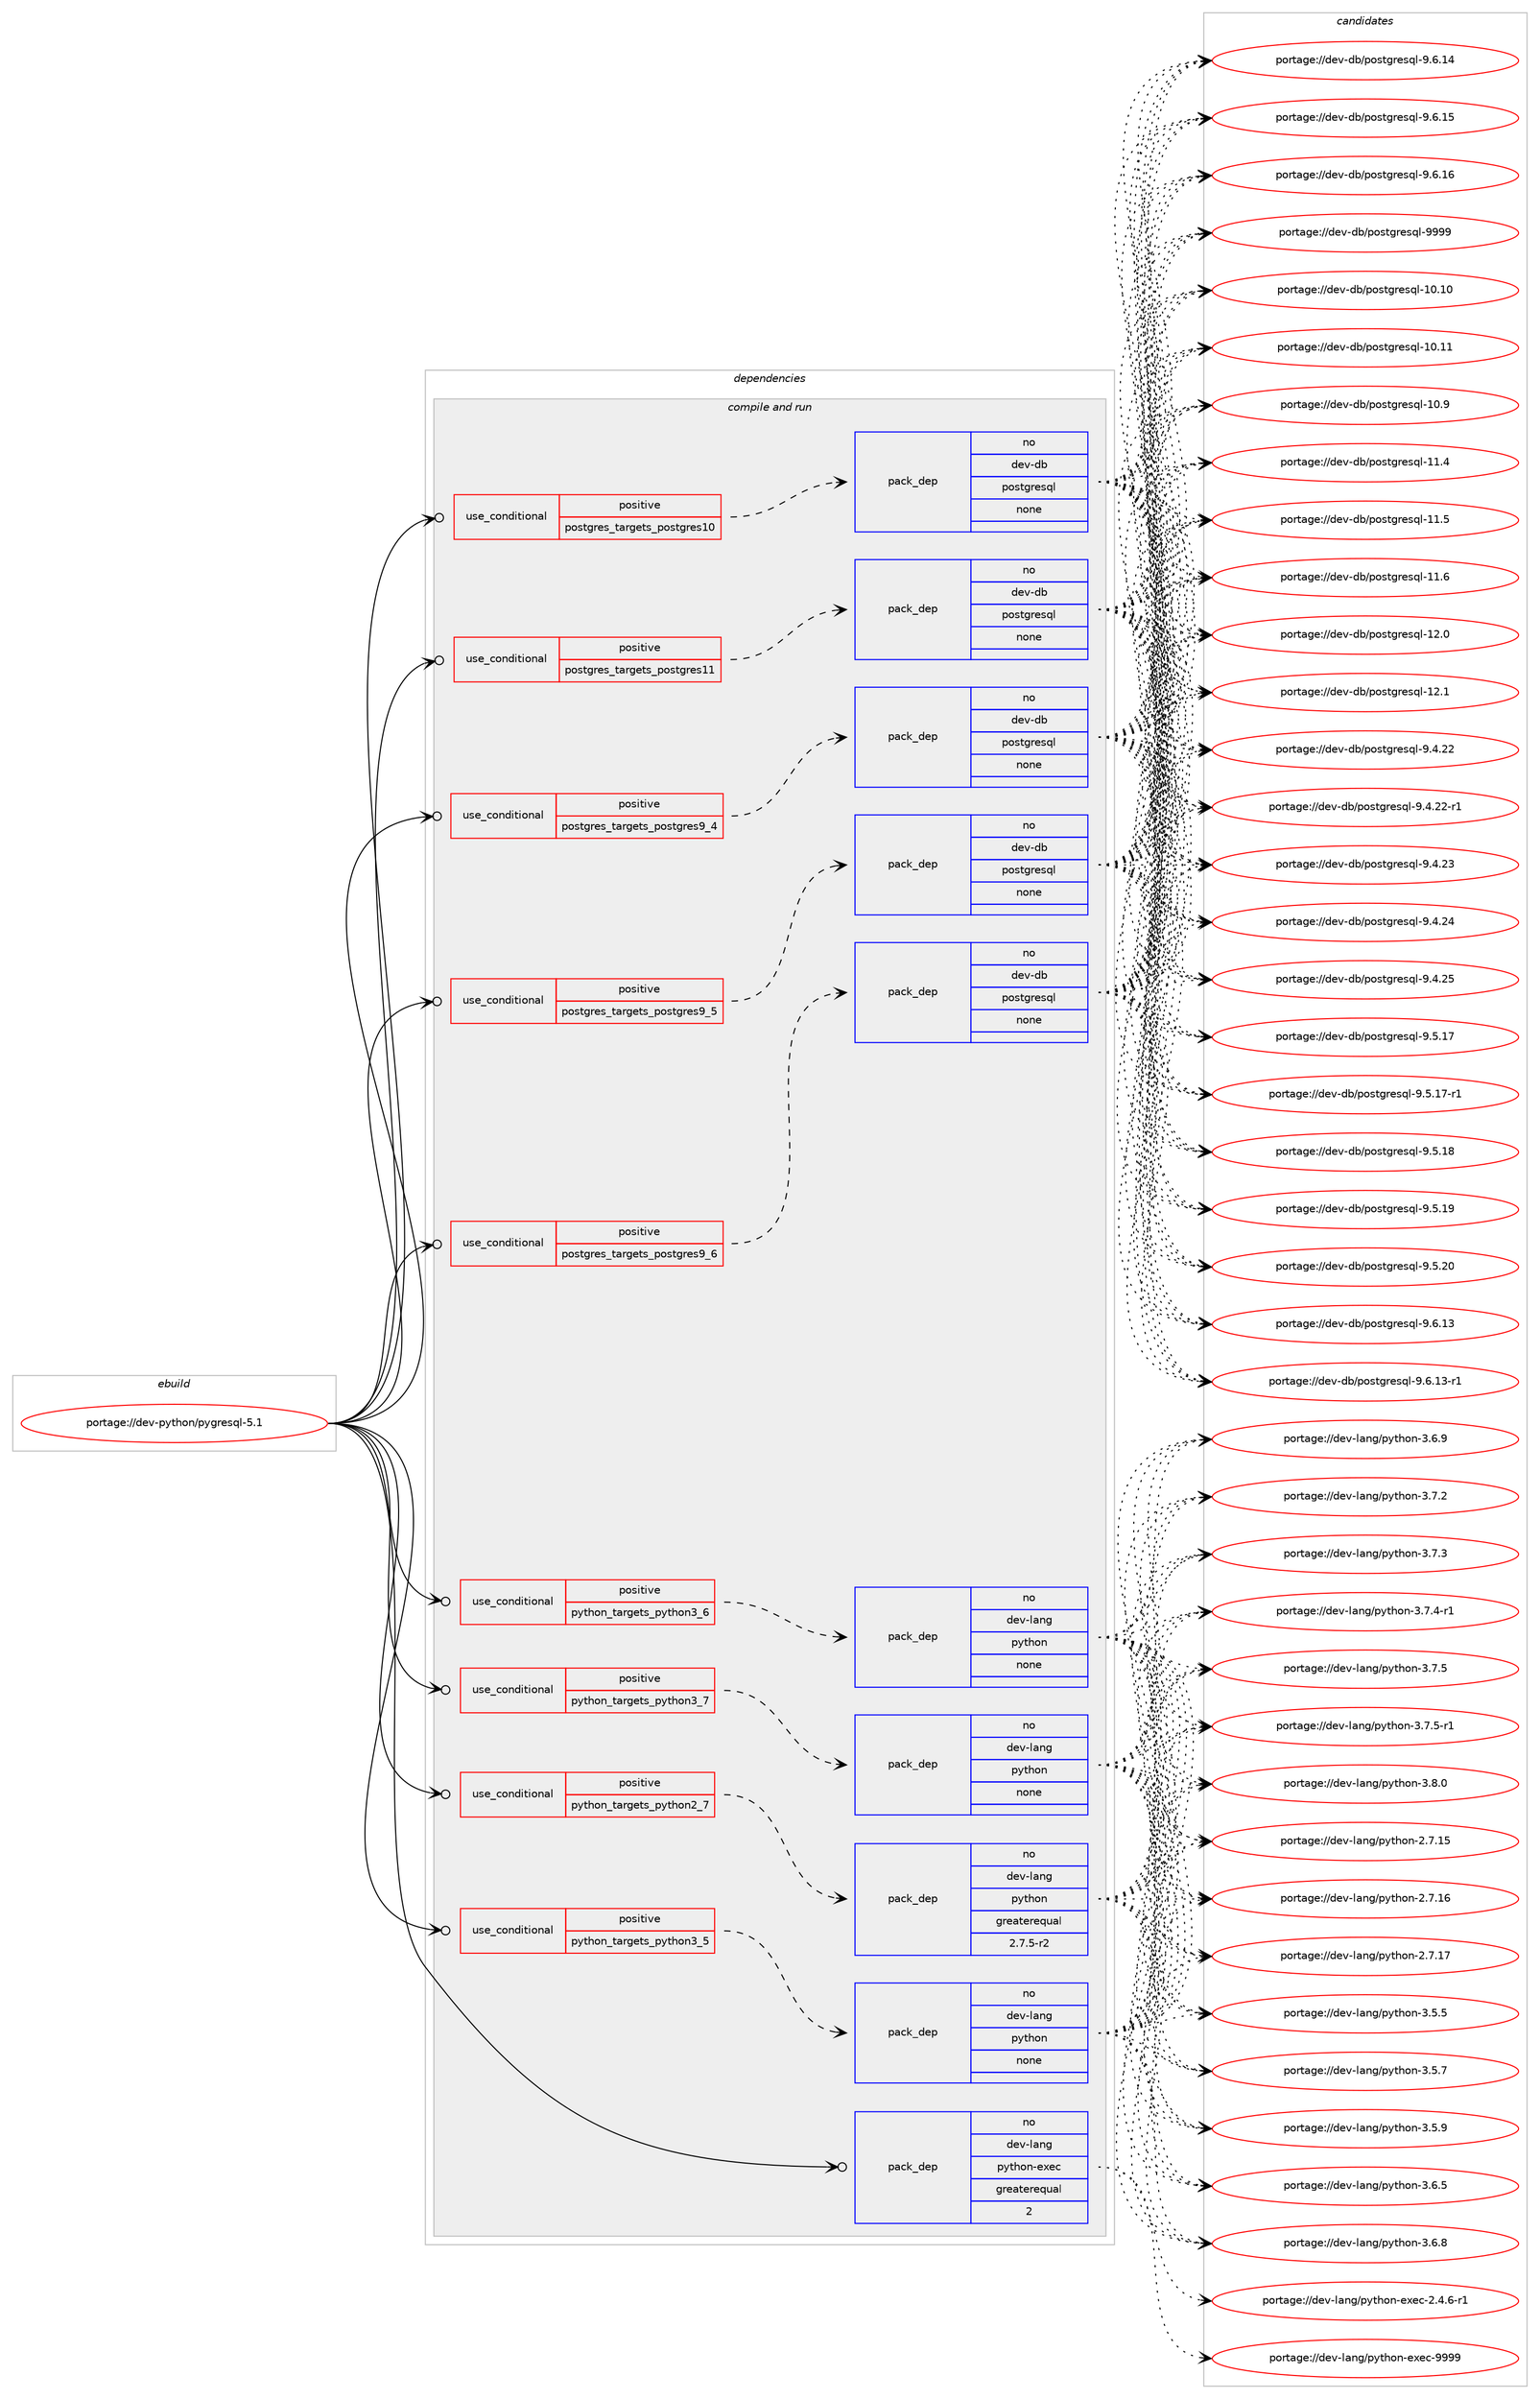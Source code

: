 digraph prolog {

# *************
# Graph options
# *************

newrank=true;
concentrate=true;
compound=true;
graph [rankdir=LR,fontname=Helvetica,fontsize=10,ranksep=1.5];#, ranksep=2.5, nodesep=0.2];
edge  [arrowhead=vee];
node  [fontname=Helvetica,fontsize=10];

# **********
# The ebuild
# **********

subgraph cluster_leftcol {
color=gray;
rank=same;
label=<<i>ebuild</i>>;
id [label="portage://dev-python/pygresql-5.1", color=red, width=4, href="../dev-python/pygresql-5.1.svg"];
}

# ****************
# The dependencies
# ****************

subgraph cluster_midcol {
color=gray;
label=<<i>dependencies</i>>;
subgraph cluster_compile {
fillcolor="#eeeeee";
style=filled;
label=<<i>compile</i>>;
}
subgraph cluster_compileandrun {
fillcolor="#eeeeee";
style=filled;
label=<<i>compile and run</i>>;
subgraph cond35324 {
dependency161276 [label=<<TABLE BORDER="0" CELLBORDER="1" CELLSPACING="0" CELLPADDING="4"><TR><TD ROWSPAN="3" CELLPADDING="10">use_conditional</TD></TR><TR><TD>positive</TD></TR><TR><TD>postgres_targets_postgres10</TD></TR></TABLE>>, shape=none, color=red];
subgraph pack122586 {
dependency161277 [label=<<TABLE BORDER="0" CELLBORDER="1" CELLSPACING="0" CELLPADDING="4" WIDTH="220"><TR><TD ROWSPAN="6" CELLPADDING="30">pack_dep</TD></TR><TR><TD WIDTH="110">no</TD></TR><TR><TD>dev-db</TD></TR><TR><TD>postgresql</TD></TR><TR><TD>none</TD></TR><TR><TD></TD></TR></TABLE>>, shape=none, color=blue];
}
dependency161276:e -> dependency161277:w [weight=20,style="dashed",arrowhead="vee"];
}
id:e -> dependency161276:w [weight=20,style="solid",arrowhead="odotvee"];
subgraph cond35325 {
dependency161278 [label=<<TABLE BORDER="0" CELLBORDER="1" CELLSPACING="0" CELLPADDING="4"><TR><TD ROWSPAN="3" CELLPADDING="10">use_conditional</TD></TR><TR><TD>positive</TD></TR><TR><TD>postgres_targets_postgres11</TD></TR></TABLE>>, shape=none, color=red];
subgraph pack122587 {
dependency161279 [label=<<TABLE BORDER="0" CELLBORDER="1" CELLSPACING="0" CELLPADDING="4" WIDTH="220"><TR><TD ROWSPAN="6" CELLPADDING="30">pack_dep</TD></TR><TR><TD WIDTH="110">no</TD></TR><TR><TD>dev-db</TD></TR><TR><TD>postgresql</TD></TR><TR><TD>none</TD></TR><TR><TD></TD></TR></TABLE>>, shape=none, color=blue];
}
dependency161278:e -> dependency161279:w [weight=20,style="dashed",arrowhead="vee"];
}
id:e -> dependency161278:w [weight=20,style="solid",arrowhead="odotvee"];
subgraph cond35326 {
dependency161280 [label=<<TABLE BORDER="0" CELLBORDER="1" CELLSPACING="0" CELLPADDING="4"><TR><TD ROWSPAN="3" CELLPADDING="10">use_conditional</TD></TR><TR><TD>positive</TD></TR><TR><TD>postgres_targets_postgres9_4</TD></TR></TABLE>>, shape=none, color=red];
subgraph pack122588 {
dependency161281 [label=<<TABLE BORDER="0" CELLBORDER="1" CELLSPACING="0" CELLPADDING="4" WIDTH="220"><TR><TD ROWSPAN="6" CELLPADDING="30">pack_dep</TD></TR><TR><TD WIDTH="110">no</TD></TR><TR><TD>dev-db</TD></TR><TR><TD>postgresql</TD></TR><TR><TD>none</TD></TR><TR><TD></TD></TR></TABLE>>, shape=none, color=blue];
}
dependency161280:e -> dependency161281:w [weight=20,style="dashed",arrowhead="vee"];
}
id:e -> dependency161280:w [weight=20,style="solid",arrowhead="odotvee"];
subgraph cond35327 {
dependency161282 [label=<<TABLE BORDER="0" CELLBORDER="1" CELLSPACING="0" CELLPADDING="4"><TR><TD ROWSPAN="3" CELLPADDING="10">use_conditional</TD></TR><TR><TD>positive</TD></TR><TR><TD>postgres_targets_postgres9_5</TD></TR></TABLE>>, shape=none, color=red];
subgraph pack122589 {
dependency161283 [label=<<TABLE BORDER="0" CELLBORDER="1" CELLSPACING="0" CELLPADDING="4" WIDTH="220"><TR><TD ROWSPAN="6" CELLPADDING="30">pack_dep</TD></TR><TR><TD WIDTH="110">no</TD></TR><TR><TD>dev-db</TD></TR><TR><TD>postgresql</TD></TR><TR><TD>none</TD></TR><TR><TD></TD></TR></TABLE>>, shape=none, color=blue];
}
dependency161282:e -> dependency161283:w [weight=20,style="dashed",arrowhead="vee"];
}
id:e -> dependency161282:w [weight=20,style="solid",arrowhead="odotvee"];
subgraph cond35328 {
dependency161284 [label=<<TABLE BORDER="0" CELLBORDER="1" CELLSPACING="0" CELLPADDING="4"><TR><TD ROWSPAN="3" CELLPADDING="10">use_conditional</TD></TR><TR><TD>positive</TD></TR><TR><TD>postgres_targets_postgres9_6</TD></TR></TABLE>>, shape=none, color=red];
subgraph pack122590 {
dependency161285 [label=<<TABLE BORDER="0" CELLBORDER="1" CELLSPACING="0" CELLPADDING="4" WIDTH="220"><TR><TD ROWSPAN="6" CELLPADDING="30">pack_dep</TD></TR><TR><TD WIDTH="110">no</TD></TR><TR><TD>dev-db</TD></TR><TR><TD>postgresql</TD></TR><TR><TD>none</TD></TR><TR><TD></TD></TR></TABLE>>, shape=none, color=blue];
}
dependency161284:e -> dependency161285:w [weight=20,style="dashed",arrowhead="vee"];
}
id:e -> dependency161284:w [weight=20,style="solid",arrowhead="odotvee"];
subgraph cond35329 {
dependency161286 [label=<<TABLE BORDER="0" CELLBORDER="1" CELLSPACING="0" CELLPADDING="4"><TR><TD ROWSPAN="3" CELLPADDING="10">use_conditional</TD></TR><TR><TD>positive</TD></TR><TR><TD>python_targets_python2_7</TD></TR></TABLE>>, shape=none, color=red];
subgraph pack122591 {
dependency161287 [label=<<TABLE BORDER="0" CELLBORDER="1" CELLSPACING="0" CELLPADDING="4" WIDTH="220"><TR><TD ROWSPAN="6" CELLPADDING="30">pack_dep</TD></TR><TR><TD WIDTH="110">no</TD></TR><TR><TD>dev-lang</TD></TR><TR><TD>python</TD></TR><TR><TD>greaterequal</TD></TR><TR><TD>2.7.5-r2</TD></TR></TABLE>>, shape=none, color=blue];
}
dependency161286:e -> dependency161287:w [weight=20,style="dashed",arrowhead="vee"];
}
id:e -> dependency161286:w [weight=20,style="solid",arrowhead="odotvee"];
subgraph cond35330 {
dependency161288 [label=<<TABLE BORDER="0" CELLBORDER="1" CELLSPACING="0" CELLPADDING="4"><TR><TD ROWSPAN="3" CELLPADDING="10">use_conditional</TD></TR><TR><TD>positive</TD></TR><TR><TD>python_targets_python3_5</TD></TR></TABLE>>, shape=none, color=red];
subgraph pack122592 {
dependency161289 [label=<<TABLE BORDER="0" CELLBORDER="1" CELLSPACING="0" CELLPADDING="4" WIDTH="220"><TR><TD ROWSPAN="6" CELLPADDING="30">pack_dep</TD></TR><TR><TD WIDTH="110">no</TD></TR><TR><TD>dev-lang</TD></TR><TR><TD>python</TD></TR><TR><TD>none</TD></TR><TR><TD></TD></TR></TABLE>>, shape=none, color=blue];
}
dependency161288:e -> dependency161289:w [weight=20,style="dashed",arrowhead="vee"];
}
id:e -> dependency161288:w [weight=20,style="solid",arrowhead="odotvee"];
subgraph cond35331 {
dependency161290 [label=<<TABLE BORDER="0" CELLBORDER="1" CELLSPACING="0" CELLPADDING="4"><TR><TD ROWSPAN="3" CELLPADDING="10">use_conditional</TD></TR><TR><TD>positive</TD></TR><TR><TD>python_targets_python3_6</TD></TR></TABLE>>, shape=none, color=red];
subgraph pack122593 {
dependency161291 [label=<<TABLE BORDER="0" CELLBORDER="1" CELLSPACING="0" CELLPADDING="4" WIDTH="220"><TR><TD ROWSPAN="6" CELLPADDING="30">pack_dep</TD></TR><TR><TD WIDTH="110">no</TD></TR><TR><TD>dev-lang</TD></TR><TR><TD>python</TD></TR><TR><TD>none</TD></TR><TR><TD></TD></TR></TABLE>>, shape=none, color=blue];
}
dependency161290:e -> dependency161291:w [weight=20,style="dashed",arrowhead="vee"];
}
id:e -> dependency161290:w [weight=20,style="solid",arrowhead="odotvee"];
subgraph cond35332 {
dependency161292 [label=<<TABLE BORDER="0" CELLBORDER="1" CELLSPACING="0" CELLPADDING="4"><TR><TD ROWSPAN="3" CELLPADDING="10">use_conditional</TD></TR><TR><TD>positive</TD></TR><TR><TD>python_targets_python3_7</TD></TR></TABLE>>, shape=none, color=red];
subgraph pack122594 {
dependency161293 [label=<<TABLE BORDER="0" CELLBORDER="1" CELLSPACING="0" CELLPADDING="4" WIDTH="220"><TR><TD ROWSPAN="6" CELLPADDING="30">pack_dep</TD></TR><TR><TD WIDTH="110">no</TD></TR><TR><TD>dev-lang</TD></TR><TR><TD>python</TD></TR><TR><TD>none</TD></TR><TR><TD></TD></TR></TABLE>>, shape=none, color=blue];
}
dependency161292:e -> dependency161293:w [weight=20,style="dashed",arrowhead="vee"];
}
id:e -> dependency161292:w [weight=20,style="solid",arrowhead="odotvee"];
subgraph pack122595 {
dependency161294 [label=<<TABLE BORDER="0" CELLBORDER="1" CELLSPACING="0" CELLPADDING="4" WIDTH="220"><TR><TD ROWSPAN="6" CELLPADDING="30">pack_dep</TD></TR><TR><TD WIDTH="110">no</TD></TR><TR><TD>dev-lang</TD></TR><TR><TD>python-exec</TD></TR><TR><TD>greaterequal</TD></TR><TR><TD>2</TD></TR></TABLE>>, shape=none, color=blue];
}
id:e -> dependency161294:w [weight=20,style="solid",arrowhead="odotvee"];
}
subgraph cluster_run {
fillcolor="#eeeeee";
style=filled;
label=<<i>run</i>>;
}
}

# **************
# The candidates
# **************

subgraph cluster_choices {
rank=same;
color=gray;
label=<<i>candidates</i>>;

subgraph choice122586 {
color=black;
nodesep=1;
choiceportage100101118451009847112111115116103114101115113108454948464948 [label="portage://dev-db/postgresql-10.10", color=red, width=4,href="../dev-db/postgresql-10.10.svg"];
choiceportage100101118451009847112111115116103114101115113108454948464949 [label="portage://dev-db/postgresql-10.11", color=red, width=4,href="../dev-db/postgresql-10.11.svg"];
choiceportage1001011184510098471121111151161031141011151131084549484657 [label="portage://dev-db/postgresql-10.9", color=red, width=4,href="../dev-db/postgresql-10.9.svg"];
choiceportage1001011184510098471121111151161031141011151131084549494652 [label="portage://dev-db/postgresql-11.4", color=red, width=4,href="../dev-db/postgresql-11.4.svg"];
choiceportage1001011184510098471121111151161031141011151131084549494653 [label="portage://dev-db/postgresql-11.5", color=red, width=4,href="../dev-db/postgresql-11.5.svg"];
choiceportage1001011184510098471121111151161031141011151131084549494654 [label="portage://dev-db/postgresql-11.6", color=red, width=4,href="../dev-db/postgresql-11.6.svg"];
choiceportage1001011184510098471121111151161031141011151131084549504648 [label="portage://dev-db/postgresql-12.0", color=red, width=4,href="../dev-db/postgresql-12.0.svg"];
choiceportage1001011184510098471121111151161031141011151131084549504649 [label="portage://dev-db/postgresql-12.1", color=red, width=4,href="../dev-db/postgresql-12.1.svg"];
choiceportage10010111845100984711211111511610311410111511310845574652465050 [label="portage://dev-db/postgresql-9.4.22", color=red, width=4,href="../dev-db/postgresql-9.4.22.svg"];
choiceportage100101118451009847112111115116103114101115113108455746524650504511449 [label="portage://dev-db/postgresql-9.4.22-r1", color=red, width=4,href="../dev-db/postgresql-9.4.22-r1.svg"];
choiceportage10010111845100984711211111511610311410111511310845574652465051 [label="portage://dev-db/postgresql-9.4.23", color=red, width=4,href="../dev-db/postgresql-9.4.23.svg"];
choiceportage10010111845100984711211111511610311410111511310845574652465052 [label="portage://dev-db/postgresql-9.4.24", color=red, width=4,href="../dev-db/postgresql-9.4.24.svg"];
choiceportage10010111845100984711211111511610311410111511310845574652465053 [label="portage://dev-db/postgresql-9.4.25", color=red, width=4,href="../dev-db/postgresql-9.4.25.svg"];
choiceportage10010111845100984711211111511610311410111511310845574653464955 [label="portage://dev-db/postgresql-9.5.17", color=red, width=4,href="../dev-db/postgresql-9.5.17.svg"];
choiceportage100101118451009847112111115116103114101115113108455746534649554511449 [label="portage://dev-db/postgresql-9.5.17-r1", color=red, width=4,href="../dev-db/postgresql-9.5.17-r1.svg"];
choiceportage10010111845100984711211111511610311410111511310845574653464956 [label="portage://dev-db/postgresql-9.5.18", color=red, width=4,href="../dev-db/postgresql-9.5.18.svg"];
choiceportage10010111845100984711211111511610311410111511310845574653464957 [label="portage://dev-db/postgresql-9.5.19", color=red, width=4,href="../dev-db/postgresql-9.5.19.svg"];
choiceportage10010111845100984711211111511610311410111511310845574653465048 [label="portage://dev-db/postgresql-9.5.20", color=red, width=4,href="../dev-db/postgresql-9.5.20.svg"];
choiceportage10010111845100984711211111511610311410111511310845574654464951 [label="portage://dev-db/postgresql-9.6.13", color=red, width=4,href="../dev-db/postgresql-9.6.13.svg"];
choiceportage100101118451009847112111115116103114101115113108455746544649514511449 [label="portage://dev-db/postgresql-9.6.13-r1", color=red, width=4,href="../dev-db/postgresql-9.6.13-r1.svg"];
choiceportage10010111845100984711211111511610311410111511310845574654464952 [label="portage://dev-db/postgresql-9.6.14", color=red, width=4,href="../dev-db/postgresql-9.6.14.svg"];
choiceportage10010111845100984711211111511610311410111511310845574654464953 [label="portage://dev-db/postgresql-9.6.15", color=red, width=4,href="../dev-db/postgresql-9.6.15.svg"];
choiceportage10010111845100984711211111511610311410111511310845574654464954 [label="portage://dev-db/postgresql-9.6.16", color=red, width=4,href="../dev-db/postgresql-9.6.16.svg"];
choiceportage1001011184510098471121111151161031141011151131084557575757 [label="portage://dev-db/postgresql-9999", color=red, width=4,href="../dev-db/postgresql-9999.svg"];
dependency161277:e -> choiceportage100101118451009847112111115116103114101115113108454948464948:w [style=dotted,weight="100"];
dependency161277:e -> choiceportage100101118451009847112111115116103114101115113108454948464949:w [style=dotted,weight="100"];
dependency161277:e -> choiceportage1001011184510098471121111151161031141011151131084549484657:w [style=dotted,weight="100"];
dependency161277:e -> choiceportage1001011184510098471121111151161031141011151131084549494652:w [style=dotted,weight="100"];
dependency161277:e -> choiceportage1001011184510098471121111151161031141011151131084549494653:w [style=dotted,weight="100"];
dependency161277:e -> choiceportage1001011184510098471121111151161031141011151131084549494654:w [style=dotted,weight="100"];
dependency161277:e -> choiceportage1001011184510098471121111151161031141011151131084549504648:w [style=dotted,weight="100"];
dependency161277:e -> choiceportage1001011184510098471121111151161031141011151131084549504649:w [style=dotted,weight="100"];
dependency161277:e -> choiceportage10010111845100984711211111511610311410111511310845574652465050:w [style=dotted,weight="100"];
dependency161277:e -> choiceportage100101118451009847112111115116103114101115113108455746524650504511449:w [style=dotted,weight="100"];
dependency161277:e -> choiceportage10010111845100984711211111511610311410111511310845574652465051:w [style=dotted,weight="100"];
dependency161277:e -> choiceportage10010111845100984711211111511610311410111511310845574652465052:w [style=dotted,weight="100"];
dependency161277:e -> choiceportage10010111845100984711211111511610311410111511310845574652465053:w [style=dotted,weight="100"];
dependency161277:e -> choiceportage10010111845100984711211111511610311410111511310845574653464955:w [style=dotted,weight="100"];
dependency161277:e -> choiceportage100101118451009847112111115116103114101115113108455746534649554511449:w [style=dotted,weight="100"];
dependency161277:e -> choiceportage10010111845100984711211111511610311410111511310845574653464956:w [style=dotted,weight="100"];
dependency161277:e -> choiceportage10010111845100984711211111511610311410111511310845574653464957:w [style=dotted,weight="100"];
dependency161277:e -> choiceportage10010111845100984711211111511610311410111511310845574653465048:w [style=dotted,weight="100"];
dependency161277:e -> choiceportage10010111845100984711211111511610311410111511310845574654464951:w [style=dotted,weight="100"];
dependency161277:e -> choiceportage100101118451009847112111115116103114101115113108455746544649514511449:w [style=dotted,weight="100"];
dependency161277:e -> choiceportage10010111845100984711211111511610311410111511310845574654464952:w [style=dotted,weight="100"];
dependency161277:e -> choiceportage10010111845100984711211111511610311410111511310845574654464953:w [style=dotted,weight="100"];
dependency161277:e -> choiceportage10010111845100984711211111511610311410111511310845574654464954:w [style=dotted,weight="100"];
dependency161277:e -> choiceportage1001011184510098471121111151161031141011151131084557575757:w [style=dotted,weight="100"];
}
subgraph choice122587 {
color=black;
nodesep=1;
choiceportage100101118451009847112111115116103114101115113108454948464948 [label="portage://dev-db/postgresql-10.10", color=red, width=4,href="../dev-db/postgresql-10.10.svg"];
choiceportage100101118451009847112111115116103114101115113108454948464949 [label="portage://dev-db/postgresql-10.11", color=red, width=4,href="../dev-db/postgresql-10.11.svg"];
choiceportage1001011184510098471121111151161031141011151131084549484657 [label="portage://dev-db/postgresql-10.9", color=red, width=4,href="../dev-db/postgresql-10.9.svg"];
choiceportage1001011184510098471121111151161031141011151131084549494652 [label="portage://dev-db/postgresql-11.4", color=red, width=4,href="../dev-db/postgresql-11.4.svg"];
choiceportage1001011184510098471121111151161031141011151131084549494653 [label="portage://dev-db/postgresql-11.5", color=red, width=4,href="../dev-db/postgresql-11.5.svg"];
choiceportage1001011184510098471121111151161031141011151131084549494654 [label="portage://dev-db/postgresql-11.6", color=red, width=4,href="../dev-db/postgresql-11.6.svg"];
choiceportage1001011184510098471121111151161031141011151131084549504648 [label="portage://dev-db/postgresql-12.0", color=red, width=4,href="../dev-db/postgresql-12.0.svg"];
choiceportage1001011184510098471121111151161031141011151131084549504649 [label="portage://dev-db/postgresql-12.1", color=red, width=4,href="../dev-db/postgresql-12.1.svg"];
choiceportage10010111845100984711211111511610311410111511310845574652465050 [label="portage://dev-db/postgresql-9.4.22", color=red, width=4,href="../dev-db/postgresql-9.4.22.svg"];
choiceportage100101118451009847112111115116103114101115113108455746524650504511449 [label="portage://dev-db/postgresql-9.4.22-r1", color=red, width=4,href="../dev-db/postgresql-9.4.22-r1.svg"];
choiceportage10010111845100984711211111511610311410111511310845574652465051 [label="portage://dev-db/postgresql-9.4.23", color=red, width=4,href="../dev-db/postgresql-9.4.23.svg"];
choiceportage10010111845100984711211111511610311410111511310845574652465052 [label="portage://dev-db/postgresql-9.4.24", color=red, width=4,href="../dev-db/postgresql-9.4.24.svg"];
choiceportage10010111845100984711211111511610311410111511310845574652465053 [label="portage://dev-db/postgresql-9.4.25", color=red, width=4,href="../dev-db/postgresql-9.4.25.svg"];
choiceportage10010111845100984711211111511610311410111511310845574653464955 [label="portage://dev-db/postgresql-9.5.17", color=red, width=4,href="../dev-db/postgresql-9.5.17.svg"];
choiceportage100101118451009847112111115116103114101115113108455746534649554511449 [label="portage://dev-db/postgresql-9.5.17-r1", color=red, width=4,href="../dev-db/postgresql-9.5.17-r1.svg"];
choiceportage10010111845100984711211111511610311410111511310845574653464956 [label="portage://dev-db/postgresql-9.5.18", color=red, width=4,href="../dev-db/postgresql-9.5.18.svg"];
choiceportage10010111845100984711211111511610311410111511310845574653464957 [label="portage://dev-db/postgresql-9.5.19", color=red, width=4,href="../dev-db/postgresql-9.5.19.svg"];
choiceportage10010111845100984711211111511610311410111511310845574653465048 [label="portage://dev-db/postgresql-9.5.20", color=red, width=4,href="../dev-db/postgresql-9.5.20.svg"];
choiceportage10010111845100984711211111511610311410111511310845574654464951 [label="portage://dev-db/postgresql-9.6.13", color=red, width=4,href="../dev-db/postgresql-9.6.13.svg"];
choiceportage100101118451009847112111115116103114101115113108455746544649514511449 [label="portage://dev-db/postgresql-9.6.13-r1", color=red, width=4,href="../dev-db/postgresql-9.6.13-r1.svg"];
choiceportage10010111845100984711211111511610311410111511310845574654464952 [label="portage://dev-db/postgresql-9.6.14", color=red, width=4,href="../dev-db/postgresql-9.6.14.svg"];
choiceportage10010111845100984711211111511610311410111511310845574654464953 [label="portage://dev-db/postgresql-9.6.15", color=red, width=4,href="../dev-db/postgresql-9.6.15.svg"];
choiceportage10010111845100984711211111511610311410111511310845574654464954 [label="portage://dev-db/postgresql-9.6.16", color=red, width=4,href="../dev-db/postgresql-9.6.16.svg"];
choiceportage1001011184510098471121111151161031141011151131084557575757 [label="portage://dev-db/postgresql-9999", color=red, width=4,href="../dev-db/postgresql-9999.svg"];
dependency161279:e -> choiceportage100101118451009847112111115116103114101115113108454948464948:w [style=dotted,weight="100"];
dependency161279:e -> choiceportage100101118451009847112111115116103114101115113108454948464949:w [style=dotted,weight="100"];
dependency161279:e -> choiceportage1001011184510098471121111151161031141011151131084549484657:w [style=dotted,weight="100"];
dependency161279:e -> choiceportage1001011184510098471121111151161031141011151131084549494652:w [style=dotted,weight="100"];
dependency161279:e -> choiceportage1001011184510098471121111151161031141011151131084549494653:w [style=dotted,weight="100"];
dependency161279:e -> choiceportage1001011184510098471121111151161031141011151131084549494654:w [style=dotted,weight="100"];
dependency161279:e -> choiceportage1001011184510098471121111151161031141011151131084549504648:w [style=dotted,weight="100"];
dependency161279:e -> choiceportage1001011184510098471121111151161031141011151131084549504649:w [style=dotted,weight="100"];
dependency161279:e -> choiceportage10010111845100984711211111511610311410111511310845574652465050:w [style=dotted,weight="100"];
dependency161279:e -> choiceportage100101118451009847112111115116103114101115113108455746524650504511449:w [style=dotted,weight="100"];
dependency161279:e -> choiceportage10010111845100984711211111511610311410111511310845574652465051:w [style=dotted,weight="100"];
dependency161279:e -> choiceportage10010111845100984711211111511610311410111511310845574652465052:w [style=dotted,weight="100"];
dependency161279:e -> choiceportage10010111845100984711211111511610311410111511310845574652465053:w [style=dotted,weight="100"];
dependency161279:e -> choiceportage10010111845100984711211111511610311410111511310845574653464955:w [style=dotted,weight="100"];
dependency161279:e -> choiceportage100101118451009847112111115116103114101115113108455746534649554511449:w [style=dotted,weight="100"];
dependency161279:e -> choiceportage10010111845100984711211111511610311410111511310845574653464956:w [style=dotted,weight="100"];
dependency161279:e -> choiceportage10010111845100984711211111511610311410111511310845574653464957:w [style=dotted,weight="100"];
dependency161279:e -> choiceportage10010111845100984711211111511610311410111511310845574653465048:w [style=dotted,weight="100"];
dependency161279:e -> choiceportage10010111845100984711211111511610311410111511310845574654464951:w [style=dotted,weight="100"];
dependency161279:e -> choiceportage100101118451009847112111115116103114101115113108455746544649514511449:w [style=dotted,weight="100"];
dependency161279:e -> choiceportage10010111845100984711211111511610311410111511310845574654464952:w [style=dotted,weight="100"];
dependency161279:e -> choiceportage10010111845100984711211111511610311410111511310845574654464953:w [style=dotted,weight="100"];
dependency161279:e -> choiceportage10010111845100984711211111511610311410111511310845574654464954:w [style=dotted,weight="100"];
dependency161279:e -> choiceportage1001011184510098471121111151161031141011151131084557575757:w [style=dotted,weight="100"];
}
subgraph choice122588 {
color=black;
nodesep=1;
choiceportage100101118451009847112111115116103114101115113108454948464948 [label="portage://dev-db/postgresql-10.10", color=red, width=4,href="../dev-db/postgresql-10.10.svg"];
choiceportage100101118451009847112111115116103114101115113108454948464949 [label="portage://dev-db/postgresql-10.11", color=red, width=4,href="../dev-db/postgresql-10.11.svg"];
choiceportage1001011184510098471121111151161031141011151131084549484657 [label="portage://dev-db/postgresql-10.9", color=red, width=4,href="../dev-db/postgresql-10.9.svg"];
choiceportage1001011184510098471121111151161031141011151131084549494652 [label="portage://dev-db/postgresql-11.4", color=red, width=4,href="../dev-db/postgresql-11.4.svg"];
choiceportage1001011184510098471121111151161031141011151131084549494653 [label="portage://dev-db/postgresql-11.5", color=red, width=4,href="../dev-db/postgresql-11.5.svg"];
choiceportage1001011184510098471121111151161031141011151131084549494654 [label="portage://dev-db/postgresql-11.6", color=red, width=4,href="../dev-db/postgresql-11.6.svg"];
choiceportage1001011184510098471121111151161031141011151131084549504648 [label="portage://dev-db/postgresql-12.0", color=red, width=4,href="../dev-db/postgresql-12.0.svg"];
choiceportage1001011184510098471121111151161031141011151131084549504649 [label="portage://dev-db/postgresql-12.1", color=red, width=4,href="../dev-db/postgresql-12.1.svg"];
choiceportage10010111845100984711211111511610311410111511310845574652465050 [label="portage://dev-db/postgresql-9.4.22", color=red, width=4,href="../dev-db/postgresql-9.4.22.svg"];
choiceportage100101118451009847112111115116103114101115113108455746524650504511449 [label="portage://dev-db/postgresql-9.4.22-r1", color=red, width=4,href="../dev-db/postgresql-9.4.22-r1.svg"];
choiceportage10010111845100984711211111511610311410111511310845574652465051 [label="portage://dev-db/postgresql-9.4.23", color=red, width=4,href="../dev-db/postgresql-9.4.23.svg"];
choiceportage10010111845100984711211111511610311410111511310845574652465052 [label="portage://dev-db/postgresql-9.4.24", color=red, width=4,href="../dev-db/postgresql-9.4.24.svg"];
choiceportage10010111845100984711211111511610311410111511310845574652465053 [label="portage://dev-db/postgresql-9.4.25", color=red, width=4,href="../dev-db/postgresql-9.4.25.svg"];
choiceportage10010111845100984711211111511610311410111511310845574653464955 [label="portage://dev-db/postgresql-9.5.17", color=red, width=4,href="../dev-db/postgresql-9.5.17.svg"];
choiceportage100101118451009847112111115116103114101115113108455746534649554511449 [label="portage://dev-db/postgresql-9.5.17-r1", color=red, width=4,href="../dev-db/postgresql-9.5.17-r1.svg"];
choiceportage10010111845100984711211111511610311410111511310845574653464956 [label="portage://dev-db/postgresql-9.5.18", color=red, width=4,href="../dev-db/postgresql-9.5.18.svg"];
choiceportage10010111845100984711211111511610311410111511310845574653464957 [label="portage://dev-db/postgresql-9.5.19", color=red, width=4,href="../dev-db/postgresql-9.5.19.svg"];
choiceportage10010111845100984711211111511610311410111511310845574653465048 [label="portage://dev-db/postgresql-9.5.20", color=red, width=4,href="../dev-db/postgresql-9.5.20.svg"];
choiceportage10010111845100984711211111511610311410111511310845574654464951 [label="portage://dev-db/postgresql-9.6.13", color=red, width=4,href="../dev-db/postgresql-9.6.13.svg"];
choiceportage100101118451009847112111115116103114101115113108455746544649514511449 [label="portage://dev-db/postgresql-9.6.13-r1", color=red, width=4,href="../dev-db/postgresql-9.6.13-r1.svg"];
choiceportage10010111845100984711211111511610311410111511310845574654464952 [label="portage://dev-db/postgresql-9.6.14", color=red, width=4,href="../dev-db/postgresql-9.6.14.svg"];
choiceportage10010111845100984711211111511610311410111511310845574654464953 [label="portage://dev-db/postgresql-9.6.15", color=red, width=4,href="../dev-db/postgresql-9.6.15.svg"];
choiceportage10010111845100984711211111511610311410111511310845574654464954 [label="portage://dev-db/postgresql-9.6.16", color=red, width=4,href="../dev-db/postgresql-9.6.16.svg"];
choiceportage1001011184510098471121111151161031141011151131084557575757 [label="portage://dev-db/postgresql-9999", color=red, width=4,href="../dev-db/postgresql-9999.svg"];
dependency161281:e -> choiceportage100101118451009847112111115116103114101115113108454948464948:w [style=dotted,weight="100"];
dependency161281:e -> choiceportage100101118451009847112111115116103114101115113108454948464949:w [style=dotted,weight="100"];
dependency161281:e -> choiceportage1001011184510098471121111151161031141011151131084549484657:w [style=dotted,weight="100"];
dependency161281:e -> choiceportage1001011184510098471121111151161031141011151131084549494652:w [style=dotted,weight="100"];
dependency161281:e -> choiceportage1001011184510098471121111151161031141011151131084549494653:w [style=dotted,weight="100"];
dependency161281:e -> choiceportage1001011184510098471121111151161031141011151131084549494654:w [style=dotted,weight="100"];
dependency161281:e -> choiceportage1001011184510098471121111151161031141011151131084549504648:w [style=dotted,weight="100"];
dependency161281:e -> choiceportage1001011184510098471121111151161031141011151131084549504649:w [style=dotted,weight="100"];
dependency161281:e -> choiceportage10010111845100984711211111511610311410111511310845574652465050:w [style=dotted,weight="100"];
dependency161281:e -> choiceportage100101118451009847112111115116103114101115113108455746524650504511449:w [style=dotted,weight="100"];
dependency161281:e -> choiceportage10010111845100984711211111511610311410111511310845574652465051:w [style=dotted,weight="100"];
dependency161281:e -> choiceportage10010111845100984711211111511610311410111511310845574652465052:w [style=dotted,weight="100"];
dependency161281:e -> choiceportage10010111845100984711211111511610311410111511310845574652465053:w [style=dotted,weight="100"];
dependency161281:e -> choiceportage10010111845100984711211111511610311410111511310845574653464955:w [style=dotted,weight="100"];
dependency161281:e -> choiceportage100101118451009847112111115116103114101115113108455746534649554511449:w [style=dotted,weight="100"];
dependency161281:e -> choiceportage10010111845100984711211111511610311410111511310845574653464956:w [style=dotted,weight="100"];
dependency161281:e -> choiceportage10010111845100984711211111511610311410111511310845574653464957:w [style=dotted,weight="100"];
dependency161281:e -> choiceportage10010111845100984711211111511610311410111511310845574653465048:w [style=dotted,weight="100"];
dependency161281:e -> choiceportage10010111845100984711211111511610311410111511310845574654464951:w [style=dotted,weight="100"];
dependency161281:e -> choiceportage100101118451009847112111115116103114101115113108455746544649514511449:w [style=dotted,weight="100"];
dependency161281:e -> choiceportage10010111845100984711211111511610311410111511310845574654464952:w [style=dotted,weight="100"];
dependency161281:e -> choiceportage10010111845100984711211111511610311410111511310845574654464953:w [style=dotted,weight="100"];
dependency161281:e -> choiceportage10010111845100984711211111511610311410111511310845574654464954:w [style=dotted,weight="100"];
dependency161281:e -> choiceportage1001011184510098471121111151161031141011151131084557575757:w [style=dotted,weight="100"];
}
subgraph choice122589 {
color=black;
nodesep=1;
choiceportage100101118451009847112111115116103114101115113108454948464948 [label="portage://dev-db/postgresql-10.10", color=red, width=4,href="../dev-db/postgresql-10.10.svg"];
choiceportage100101118451009847112111115116103114101115113108454948464949 [label="portage://dev-db/postgresql-10.11", color=red, width=4,href="../dev-db/postgresql-10.11.svg"];
choiceportage1001011184510098471121111151161031141011151131084549484657 [label="portage://dev-db/postgresql-10.9", color=red, width=4,href="../dev-db/postgresql-10.9.svg"];
choiceportage1001011184510098471121111151161031141011151131084549494652 [label="portage://dev-db/postgresql-11.4", color=red, width=4,href="../dev-db/postgresql-11.4.svg"];
choiceportage1001011184510098471121111151161031141011151131084549494653 [label="portage://dev-db/postgresql-11.5", color=red, width=4,href="../dev-db/postgresql-11.5.svg"];
choiceportage1001011184510098471121111151161031141011151131084549494654 [label="portage://dev-db/postgresql-11.6", color=red, width=4,href="../dev-db/postgresql-11.6.svg"];
choiceportage1001011184510098471121111151161031141011151131084549504648 [label="portage://dev-db/postgresql-12.0", color=red, width=4,href="../dev-db/postgresql-12.0.svg"];
choiceportage1001011184510098471121111151161031141011151131084549504649 [label="portage://dev-db/postgresql-12.1", color=red, width=4,href="../dev-db/postgresql-12.1.svg"];
choiceportage10010111845100984711211111511610311410111511310845574652465050 [label="portage://dev-db/postgresql-9.4.22", color=red, width=4,href="../dev-db/postgresql-9.4.22.svg"];
choiceportage100101118451009847112111115116103114101115113108455746524650504511449 [label="portage://dev-db/postgresql-9.4.22-r1", color=red, width=4,href="../dev-db/postgresql-9.4.22-r1.svg"];
choiceportage10010111845100984711211111511610311410111511310845574652465051 [label="portage://dev-db/postgresql-9.4.23", color=red, width=4,href="../dev-db/postgresql-9.4.23.svg"];
choiceportage10010111845100984711211111511610311410111511310845574652465052 [label="portage://dev-db/postgresql-9.4.24", color=red, width=4,href="../dev-db/postgresql-9.4.24.svg"];
choiceportage10010111845100984711211111511610311410111511310845574652465053 [label="portage://dev-db/postgresql-9.4.25", color=red, width=4,href="../dev-db/postgresql-9.4.25.svg"];
choiceportage10010111845100984711211111511610311410111511310845574653464955 [label="portage://dev-db/postgresql-9.5.17", color=red, width=4,href="../dev-db/postgresql-9.5.17.svg"];
choiceportage100101118451009847112111115116103114101115113108455746534649554511449 [label="portage://dev-db/postgresql-9.5.17-r1", color=red, width=4,href="../dev-db/postgresql-9.5.17-r1.svg"];
choiceportage10010111845100984711211111511610311410111511310845574653464956 [label="portage://dev-db/postgresql-9.5.18", color=red, width=4,href="../dev-db/postgresql-9.5.18.svg"];
choiceportage10010111845100984711211111511610311410111511310845574653464957 [label="portage://dev-db/postgresql-9.5.19", color=red, width=4,href="../dev-db/postgresql-9.5.19.svg"];
choiceportage10010111845100984711211111511610311410111511310845574653465048 [label="portage://dev-db/postgresql-9.5.20", color=red, width=4,href="../dev-db/postgresql-9.5.20.svg"];
choiceportage10010111845100984711211111511610311410111511310845574654464951 [label="portage://dev-db/postgresql-9.6.13", color=red, width=4,href="../dev-db/postgresql-9.6.13.svg"];
choiceportage100101118451009847112111115116103114101115113108455746544649514511449 [label="portage://dev-db/postgresql-9.6.13-r1", color=red, width=4,href="../dev-db/postgresql-9.6.13-r1.svg"];
choiceportage10010111845100984711211111511610311410111511310845574654464952 [label="portage://dev-db/postgresql-9.6.14", color=red, width=4,href="../dev-db/postgresql-9.6.14.svg"];
choiceportage10010111845100984711211111511610311410111511310845574654464953 [label="portage://dev-db/postgresql-9.6.15", color=red, width=4,href="../dev-db/postgresql-9.6.15.svg"];
choiceportage10010111845100984711211111511610311410111511310845574654464954 [label="portage://dev-db/postgresql-9.6.16", color=red, width=4,href="../dev-db/postgresql-9.6.16.svg"];
choiceportage1001011184510098471121111151161031141011151131084557575757 [label="portage://dev-db/postgresql-9999", color=red, width=4,href="../dev-db/postgresql-9999.svg"];
dependency161283:e -> choiceportage100101118451009847112111115116103114101115113108454948464948:w [style=dotted,weight="100"];
dependency161283:e -> choiceportage100101118451009847112111115116103114101115113108454948464949:w [style=dotted,weight="100"];
dependency161283:e -> choiceportage1001011184510098471121111151161031141011151131084549484657:w [style=dotted,weight="100"];
dependency161283:e -> choiceportage1001011184510098471121111151161031141011151131084549494652:w [style=dotted,weight="100"];
dependency161283:e -> choiceportage1001011184510098471121111151161031141011151131084549494653:w [style=dotted,weight="100"];
dependency161283:e -> choiceportage1001011184510098471121111151161031141011151131084549494654:w [style=dotted,weight="100"];
dependency161283:e -> choiceportage1001011184510098471121111151161031141011151131084549504648:w [style=dotted,weight="100"];
dependency161283:e -> choiceportage1001011184510098471121111151161031141011151131084549504649:w [style=dotted,weight="100"];
dependency161283:e -> choiceportage10010111845100984711211111511610311410111511310845574652465050:w [style=dotted,weight="100"];
dependency161283:e -> choiceportage100101118451009847112111115116103114101115113108455746524650504511449:w [style=dotted,weight="100"];
dependency161283:e -> choiceportage10010111845100984711211111511610311410111511310845574652465051:w [style=dotted,weight="100"];
dependency161283:e -> choiceportage10010111845100984711211111511610311410111511310845574652465052:w [style=dotted,weight="100"];
dependency161283:e -> choiceportage10010111845100984711211111511610311410111511310845574652465053:w [style=dotted,weight="100"];
dependency161283:e -> choiceportage10010111845100984711211111511610311410111511310845574653464955:w [style=dotted,weight="100"];
dependency161283:e -> choiceportage100101118451009847112111115116103114101115113108455746534649554511449:w [style=dotted,weight="100"];
dependency161283:e -> choiceportage10010111845100984711211111511610311410111511310845574653464956:w [style=dotted,weight="100"];
dependency161283:e -> choiceportage10010111845100984711211111511610311410111511310845574653464957:w [style=dotted,weight="100"];
dependency161283:e -> choiceportage10010111845100984711211111511610311410111511310845574653465048:w [style=dotted,weight="100"];
dependency161283:e -> choiceportage10010111845100984711211111511610311410111511310845574654464951:w [style=dotted,weight="100"];
dependency161283:e -> choiceportage100101118451009847112111115116103114101115113108455746544649514511449:w [style=dotted,weight="100"];
dependency161283:e -> choiceportage10010111845100984711211111511610311410111511310845574654464952:w [style=dotted,weight="100"];
dependency161283:e -> choiceportage10010111845100984711211111511610311410111511310845574654464953:w [style=dotted,weight="100"];
dependency161283:e -> choiceportage10010111845100984711211111511610311410111511310845574654464954:w [style=dotted,weight="100"];
dependency161283:e -> choiceportage1001011184510098471121111151161031141011151131084557575757:w [style=dotted,weight="100"];
}
subgraph choice122590 {
color=black;
nodesep=1;
choiceportage100101118451009847112111115116103114101115113108454948464948 [label="portage://dev-db/postgresql-10.10", color=red, width=4,href="../dev-db/postgresql-10.10.svg"];
choiceportage100101118451009847112111115116103114101115113108454948464949 [label="portage://dev-db/postgresql-10.11", color=red, width=4,href="../dev-db/postgresql-10.11.svg"];
choiceportage1001011184510098471121111151161031141011151131084549484657 [label="portage://dev-db/postgresql-10.9", color=red, width=4,href="../dev-db/postgresql-10.9.svg"];
choiceportage1001011184510098471121111151161031141011151131084549494652 [label="portage://dev-db/postgresql-11.4", color=red, width=4,href="../dev-db/postgresql-11.4.svg"];
choiceportage1001011184510098471121111151161031141011151131084549494653 [label="portage://dev-db/postgresql-11.5", color=red, width=4,href="../dev-db/postgresql-11.5.svg"];
choiceportage1001011184510098471121111151161031141011151131084549494654 [label="portage://dev-db/postgresql-11.6", color=red, width=4,href="../dev-db/postgresql-11.6.svg"];
choiceportage1001011184510098471121111151161031141011151131084549504648 [label="portage://dev-db/postgresql-12.0", color=red, width=4,href="../dev-db/postgresql-12.0.svg"];
choiceportage1001011184510098471121111151161031141011151131084549504649 [label="portage://dev-db/postgresql-12.1", color=red, width=4,href="../dev-db/postgresql-12.1.svg"];
choiceportage10010111845100984711211111511610311410111511310845574652465050 [label="portage://dev-db/postgresql-9.4.22", color=red, width=4,href="../dev-db/postgresql-9.4.22.svg"];
choiceportage100101118451009847112111115116103114101115113108455746524650504511449 [label="portage://dev-db/postgresql-9.4.22-r1", color=red, width=4,href="../dev-db/postgresql-9.4.22-r1.svg"];
choiceportage10010111845100984711211111511610311410111511310845574652465051 [label="portage://dev-db/postgresql-9.4.23", color=red, width=4,href="../dev-db/postgresql-9.4.23.svg"];
choiceportage10010111845100984711211111511610311410111511310845574652465052 [label="portage://dev-db/postgresql-9.4.24", color=red, width=4,href="../dev-db/postgresql-9.4.24.svg"];
choiceportage10010111845100984711211111511610311410111511310845574652465053 [label="portage://dev-db/postgresql-9.4.25", color=red, width=4,href="../dev-db/postgresql-9.4.25.svg"];
choiceportage10010111845100984711211111511610311410111511310845574653464955 [label="portage://dev-db/postgresql-9.5.17", color=red, width=4,href="../dev-db/postgresql-9.5.17.svg"];
choiceportage100101118451009847112111115116103114101115113108455746534649554511449 [label="portage://dev-db/postgresql-9.5.17-r1", color=red, width=4,href="../dev-db/postgresql-9.5.17-r1.svg"];
choiceportage10010111845100984711211111511610311410111511310845574653464956 [label="portage://dev-db/postgresql-9.5.18", color=red, width=4,href="../dev-db/postgresql-9.5.18.svg"];
choiceportage10010111845100984711211111511610311410111511310845574653464957 [label="portage://dev-db/postgresql-9.5.19", color=red, width=4,href="../dev-db/postgresql-9.5.19.svg"];
choiceportage10010111845100984711211111511610311410111511310845574653465048 [label="portage://dev-db/postgresql-9.5.20", color=red, width=4,href="../dev-db/postgresql-9.5.20.svg"];
choiceportage10010111845100984711211111511610311410111511310845574654464951 [label="portage://dev-db/postgresql-9.6.13", color=red, width=4,href="../dev-db/postgresql-9.6.13.svg"];
choiceportage100101118451009847112111115116103114101115113108455746544649514511449 [label="portage://dev-db/postgresql-9.6.13-r1", color=red, width=4,href="../dev-db/postgresql-9.6.13-r1.svg"];
choiceportage10010111845100984711211111511610311410111511310845574654464952 [label="portage://dev-db/postgresql-9.6.14", color=red, width=4,href="../dev-db/postgresql-9.6.14.svg"];
choiceportage10010111845100984711211111511610311410111511310845574654464953 [label="portage://dev-db/postgresql-9.6.15", color=red, width=4,href="../dev-db/postgresql-9.6.15.svg"];
choiceportage10010111845100984711211111511610311410111511310845574654464954 [label="portage://dev-db/postgresql-9.6.16", color=red, width=4,href="../dev-db/postgresql-9.6.16.svg"];
choiceportage1001011184510098471121111151161031141011151131084557575757 [label="portage://dev-db/postgresql-9999", color=red, width=4,href="../dev-db/postgresql-9999.svg"];
dependency161285:e -> choiceportage100101118451009847112111115116103114101115113108454948464948:w [style=dotted,weight="100"];
dependency161285:e -> choiceportage100101118451009847112111115116103114101115113108454948464949:w [style=dotted,weight="100"];
dependency161285:e -> choiceportage1001011184510098471121111151161031141011151131084549484657:w [style=dotted,weight="100"];
dependency161285:e -> choiceportage1001011184510098471121111151161031141011151131084549494652:w [style=dotted,weight="100"];
dependency161285:e -> choiceportage1001011184510098471121111151161031141011151131084549494653:w [style=dotted,weight="100"];
dependency161285:e -> choiceportage1001011184510098471121111151161031141011151131084549494654:w [style=dotted,weight="100"];
dependency161285:e -> choiceportage1001011184510098471121111151161031141011151131084549504648:w [style=dotted,weight="100"];
dependency161285:e -> choiceportage1001011184510098471121111151161031141011151131084549504649:w [style=dotted,weight="100"];
dependency161285:e -> choiceportage10010111845100984711211111511610311410111511310845574652465050:w [style=dotted,weight="100"];
dependency161285:e -> choiceportage100101118451009847112111115116103114101115113108455746524650504511449:w [style=dotted,weight="100"];
dependency161285:e -> choiceportage10010111845100984711211111511610311410111511310845574652465051:w [style=dotted,weight="100"];
dependency161285:e -> choiceportage10010111845100984711211111511610311410111511310845574652465052:w [style=dotted,weight="100"];
dependency161285:e -> choiceportage10010111845100984711211111511610311410111511310845574652465053:w [style=dotted,weight="100"];
dependency161285:e -> choiceportage10010111845100984711211111511610311410111511310845574653464955:w [style=dotted,weight="100"];
dependency161285:e -> choiceportage100101118451009847112111115116103114101115113108455746534649554511449:w [style=dotted,weight="100"];
dependency161285:e -> choiceportage10010111845100984711211111511610311410111511310845574653464956:w [style=dotted,weight="100"];
dependency161285:e -> choiceportage10010111845100984711211111511610311410111511310845574653464957:w [style=dotted,weight="100"];
dependency161285:e -> choiceportage10010111845100984711211111511610311410111511310845574653465048:w [style=dotted,weight="100"];
dependency161285:e -> choiceportage10010111845100984711211111511610311410111511310845574654464951:w [style=dotted,weight="100"];
dependency161285:e -> choiceportage100101118451009847112111115116103114101115113108455746544649514511449:w [style=dotted,weight="100"];
dependency161285:e -> choiceportage10010111845100984711211111511610311410111511310845574654464952:w [style=dotted,weight="100"];
dependency161285:e -> choiceportage10010111845100984711211111511610311410111511310845574654464953:w [style=dotted,weight="100"];
dependency161285:e -> choiceportage10010111845100984711211111511610311410111511310845574654464954:w [style=dotted,weight="100"];
dependency161285:e -> choiceportage1001011184510098471121111151161031141011151131084557575757:w [style=dotted,weight="100"];
}
subgraph choice122591 {
color=black;
nodesep=1;
choiceportage10010111845108971101034711212111610411111045504655464953 [label="portage://dev-lang/python-2.7.15", color=red, width=4,href="../dev-lang/python-2.7.15.svg"];
choiceportage10010111845108971101034711212111610411111045504655464954 [label="portage://dev-lang/python-2.7.16", color=red, width=4,href="../dev-lang/python-2.7.16.svg"];
choiceportage10010111845108971101034711212111610411111045504655464955 [label="portage://dev-lang/python-2.7.17", color=red, width=4,href="../dev-lang/python-2.7.17.svg"];
choiceportage100101118451089711010347112121116104111110455146534653 [label="portage://dev-lang/python-3.5.5", color=red, width=4,href="../dev-lang/python-3.5.5.svg"];
choiceportage100101118451089711010347112121116104111110455146534655 [label="portage://dev-lang/python-3.5.7", color=red, width=4,href="../dev-lang/python-3.5.7.svg"];
choiceportage100101118451089711010347112121116104111110455146534657 [label="portage://dev-lang/python-3.5.9", color=red, width=4,href="../dev-lang/python-3.5.9.svg"];
choiceportage100101118451089711010347112121116104111110455146544653 [label="portage://dev-lang/python-3.6.5", color=red, width=4,href="../dev-lang/python-3.6.5.svg"];
choiceportage100101118451089711010347112121116104111110455146544656 [label="portage://dev-lang/python-3.6.8", color=red, width=4,href="../dev-lang/python-3.6.8.svg"];
choiceportage100101118451089711010347112121116104111110455146544657 [label="portage://dev-lang/python-3.6.9", color=red, width=4,href="../dev-lang/python-3.6.9.svg"];
choiceportage100101118451089711010347112121116104111110455146554650 [label="portage://dev-lang/python-3.7.2", color=red, width=4,href="../dev-lang/python-3.7.2.svg"];
choiceportage100101118451089711010347112121116104111110455146554651 [label="portage://dev-lang/python-3.7.3", color=red, width=4,href="../dev-lang/python-3.7.3.svg"];
choiceportage1001011184510897110103471121211161041111104551465546524511449 [label="portage://dev-lang/python-3.7.4-r1", color=red, width=4,href="../dev-lang/python-3.7.4-r1.svg"];
choiceportage100101118451089711010347112121116104111110455146554653 [label="portage://dev-lang/python-3.7.5", color=red, width=4,href="../dev-lang/python-3.7.5.svg"];
choiceportage1001011184510897110103471121211161041111104551465546534511449 [label="portage://dev-lang/python-3.7.5-r1", color=red, width=4,href="../dev-lang/python-3.7.5-r1.svg"];
choiceportage100101118451089711010347112121116104111110455146564648 [label="portage://dev-lang/python-3.8.0", color=red, width=4,href="../dev-lang/python-3.8.0.svg"];
dependency161287:e -> choiceportage10010111845108971101034711212111610411111045504655464953:w [style=dotted,weight="100"];
dependency161287:e -> choiceportage10010111845108971101034711212111610411111045504655464954:w [style=dotted,weight="100"];
dependency161287:e -> choiceportage10010111845108971101034711212111610411111045504655464955:w [style=dotted,weight="100"];
dependency161287:e -> choiceportage100101118451089711010347112121116104111110455146534653:w [style=dotted,weight="100"];
dependency161287:e -> choiceportage100101118451089711010347112121116104111110455146534655:w [style=dotted,weight="100"];
dependency161287:e -> choiceportage100101118451089711010347112121116104111110455146534657:w [style=dotted,weight="100"];
dependency161287:e -> choiceportage100101118451089711010347112121116104111110455146544653:w [style=dotted,weight="100"];
dependency161287:e -> choiceportage100101118451089711010347112121116104111110455146544656:w [style=dotted,weight="100"];
dependency161287:e -> choiceportage100101118451089711010347112121116104111110455146544657:w [style=dotted,weight="100"];
dependency161287:e -> choiceportage100101118451089711010347112121116104111110455146554650:w [style=dotted,weight="100"];
dependency161287:e -> choiceportage100101118451089711010347112121116104111110455146554651:w [style=dotted,weight="100"];
dependency161287:e -> choiceportage1001011184510897110103471121211161041111104551465546524511449:w [style=dotted,weight="100"];
dependency161287:e -> choiceportage100101118451089711010347112121116104111110455146554653:w [style=dotted,weight="100"];
dependency161287:e -> choiceportage1001011184510897110103471121211161041111104551465546534511449:w [style=dotted,weight="100"];
dependency161287:e -> choiceportage100101118451089711010347112121116104111110455146564648:w [style=dotted,weight="100"];
}
subgraph choice122592 {
color=black;
nodesep=1;
choiceportage10010111845108971101034711212111610411111045504655464953 [label="portage://dev-lang/python-2.7.15", color=red, width=4,href="../dev-lang/python-2.7.15.svg"];
choiceportage10010111845108971101034711212111610411111045504655464954 [label="portage://dev-lang/python-2.7.16", color=red, width=4,href="../dev-lang/python-2.7.16.svg"];
choiceportage10010111845108971101034711212111610411111045504655464955 [label="portage://dev-lang/python-2.7.17", color=red, width=4,href="../dev-lang/python-2.7.17.svg"];
choiceportage100101118451089711010347112121116104111110455146534653 [label="portage://dev-lang/python-3.5.5", color=red, width=4,href="../dev-lang/python-3.5.5.svg"];
choiceportage100101118451089711010347112121116104111110455146534655 [label="portage://dev-lang/python-3.5.7", color=red, width=4,href="../dev-lang/python-3.5.7.svg"];
choiceportage100101118451089711010347112121116104111110455146534657 [label="portage://dev-lang/python-3.5.9", color=red, width=4,href="../dev-lang/python-3.5.9.svg"];
choiceportage100101118451089711010347112121116104111110455146544653 [label="portage://dev-lang/python-3.6.5", color=red, width=4,href="../dev-lang/python-3.6.5.svg"];
choiceportage100101118451089711010347112121116104111110455146544656 [label="portage://dev-lang/python-3.6.8", color=red, width=4,href="../dev-lang/python-3.6.8.svg"];
choiceportage100101118451089711010347112121116104111110455146544657 [label="portage://dev-lang/python-3.6.9", color=red, width=4,href="../dev-lang/python-3.6.9.svg"];
choiceportage100101118451089711010347112121116104111110455146554650 [label="portage://dev-lang/python-3.7.2", color=red, width=4,href="../dev-lang/python-3.7.2.svg"];
choiceportage100101118451089711010347112121116104111110455146554651 [label="portage://dev-lang/python-3.7.3", color=red, width=4,href="../dev-lang/python-3.7.3.svg"];
choiceportage1001011184510897110103471121211161041111104551465546524511449 [label="portage://dev-lang/python-3.7.4-r1", color=red, width=4,href="../dev-lang/python-3.7.4-r1.svg"];
choiceportage100101118451089711010347112121116104111110455146554653 [label="portage://dev-lang/python-3.7.5", color=red, width=4,href="../dev-lang/python-3.7.5.svg"];
choiceportage1001011184510897110103471121211161041111104551465546534511449 [label="portage://dev-lang/python-3.7.5-r1", color=red, width=4,href="../dev-lang/python-3.7.5-r1.svg"];
choiceportage100101118451089711010347112121116104111110455146564648 [label="portage://dev-lang/python-3.8.0", color=red, width=4,href="../dev-lang/python-3.8.0.svg"];
dependency161289:e -> choiceportage10010111845108971101034711212111610411111045504655464953:w [style=dotted,weight="100"];
dependency161289:e -> choiceportage10010111845108971101034711212111610411111045504655464954:w [style=dotted,weight="100"];
dependency161289:e -> choiceportage10010111845108971101034711212111610411111045504655464955:w [style=dotted,weight="100"];
dependency161289:e -> choiceportage100101118451089711010347112121116104111110455146534653:w [style=dotted,weight="100"];
dependency161289:e -> choiceportage100101118451089711010347112121116104111110455146534655:w [style=dotted,weight="100"];
dependency161289:e -> choiceportage100101118451089711010347112121116104111110455146534657:w [style=dotted,weight="100"];
dependency161289:e -> choiceportage100101118451089711010347112121116104111110455146544653:w [style=dotted,weight="100"];
dependency161289:e -> choiceportage100101118451089711010347112121116104111110455146544656:w [style=dotted,weight="100"];
dependency161289:e -> choiceportage100101118451089711010347112121116104111110455146544657:w [style=dotted,weight="100"];
dependency161289:e -> choiceportage100101118451089711010347112121116104111110455146554650:w [style=dotted,weight="100"];
dependency161289:e -> choiceportage100101118451089711010347112121116104111110455146554651:w [style=dotted,weight="100"];
dependency161289:e -> choiceportage1001011184510897110103471121211161041111104551465546524511449:w [style=dotted,weight="100"];
dependency161289:e -> choiceportage100101118451089711010347112121116104111110455146554653:w [style=dotted,weight="100"];
dependency161289:e -> choiceportage1001011184510897110103471121211161041111104551465546534511449:w [style=dotted,weight="100"];
dependency161289:e -> choiceportage100101118451089711010347112121116104111110455146564648:w [style=dotted,weight="100"];
}
subgraph choice122593 {
color=black;
nodesep=1;
choiceportage10010111845108971101034711212111610411111045504655464953 [label="portage://dev-lang/python-2.7.15", color=red, width=4,href="../dev-lang/python-2.7.15.svg"];
choiceportage10010111845108971101034711212111610411111045504655464954 [label="portage://dev-lang/python-2.7.16", color=red, width=4,href="../dev-lang/python-2.7.16.svg"];
choiceportage10010111845108971101034711212111610411111045504655464955 [label="portage://dev-lang/python-2.7.17", color=red, width=4,href="../dev-lang/python-2.7.17.svg"];
choiceportage100101118451089711010347112121116104111110455146534653 [label="portage://dev-lang/python-3.5.5", color=red, width=4,href="../dev-lang/python-3.5.5.svg"];
choiceportage100101118451089711010347112121116104111110455146534655 [label="portage://dev-lang/python-3.5.7", color=red, width=4,href="../dev-lang/python-3.5.7.svg"];
choiceportage100101118451089711010347112121116104111110455146534657 [label="portage://dev-lang/python-3.5.9", color=red, width=4,href="../dev-lang/python-3.5.9.svg"];
choiceportage100101118451089711010347112121116104111110455146544653 [label="portage://dev-lang/python-3.6.5", color=red, width=4,href="../dev-lang/python-3.6.5.svg"];
choiceportage100101118451089711010347112121116104111110455146544656 [label="portage://dev-lang/python-3.6.8", color=red, width=4,href="../dev-lang/python-3.6.8.svg"];
choiceportage100101118451089711010347112121116104111110455146544657 [label="portage://dev-lang/python-3.6.9", color=red, width=4,href="../dev-lang/python-3.6.9.svg"];
choiceportage100101118451089711010347112121116104111110455146554650 [label="portage://dev-lang/python-3.7.2", color=red, width=4,href="../dev-lang/python-3.7.2.svg"];
choiceportage100101118451089711010347112121116104111110455146554651 [label="portage://dev-lang/python-3.7.3", color=red, width=4,href="../dev-lang/python-3.7.3.svg"];
choiceportage1001011184510897110103471121211161041111104551465546524511449 [label="portage://dev-lang/python-3.7.4-r1", color=red, width=4,href="../dev-lang/python-3.7.4-r1.svg"];
choiceportage100101118451089711010347112121116104111110455146554653 [label="portage://dev-lang/python-3.7.5", color=red, width=4,href="../dev-lang/python-3.7.5.svg"];
choiceportage1001011184510897110103471121211161041111104551465546534511449 [label="portage://dev-lang/python-3.7.5-r1", color=red, width=4,href="../dev-lang/python-3.7.5-r1.svg"];
choiceportage100101118451089711010347112121116104111110455146564648 [label="portage://dev-lang/python-3.8.0", color=red, width=4,href="../dev-lang/python-3.8.0.svg"];
dependency161291:e -> choiceportage10010111845108971101034711212111610411111045504655464953:w [style=dotted,weight="100"];
dependency161291:e -> choiceportage10010111845108971101034711212111610411111045504655464954:w [style=dotted,weight="100"];
dependency161291:e -> choiceportage10010111845108971101034711212111610411111045504655464955:w [style=dotted,weight="100"];
dependency161291:e -> choiceportage100101118451089711010347112121116104111110455146534653:w [style=dotted,weight="100"];
dependency161291:e -> choiceportage100101118451089711010347112121116104111110455146534655:w [style=dotted,weight="100"];
dependency161291:e -> choiceportage100101118451089711010347112121116104111110455146534657:w [style=dotted,weight="100"];
dependency161291:e -> choiceportage100101118451089711010347112121116104111110455146544653:w [style=dotted,weight="100"];
dependency161291:e -> choiceportage100101118451089711010347112121116104111110455146544656:w [style=dotted,weight="100"];
dependency161291:e -> choiceportage100101118451089711010347112121116104111110455146544657:w [style=dotted,weight="100"];
dependency161291:e -> choiceportage100101118451089711010347112121116104111110455146554650:w [style=dotted,weight="100"];
dependency161291:e -> choiceportage100101118451089711010347112121116104111110455146554651:w [style=dotted,weight="100"];
dependency161291:e -> choiceportage1001011184510897110103471121211161041111104551465546524511449:w [style=dotted,weight="100"];
dependency161291:e -> choiceportage100101118451089711010347112121116104111110455146554653:w [style=dotted,weight="100"];
dependency161291:e -> choiceportage1001011184510897110103471121211161041111104551465546534511449:w [style=dotted,weight="100"];
dependency161291:e -> choiceportage100101118451089711010347112121116104111110455146564648:w [style=dotted,weight="100"];
}
subgraph choice122594 {
color=black;
nodesep=1;
choiceportage10010111845108971101034711212111610411111045504655464953 [label="portage://dev-lang/python-2.7.15", color=red, width=4,href="../dev-lang/python-2.7.15.svg"];
choiceportage10010111845108971101034711212111610411111045504655464954 [label="portage://dev-lang/python-2.7.16", color=red, width=4,href="../dev-lang/python-2.7.16.svg"];
choiceportage10010111845108971101034711212111610411111045504655464955 [label="portage://dev-lang/python-2.7.17", color=red, width=4,href="../dev-lang/python-2.7.17.svg"];
choiceportage100101118451089711010347112121116104111110455146534653 [label="portage://dev-lang/python-3.5.5", color=red, width=4,href="../dev-lang/python-3.5.5.svg"];
choiceportage100101118451089711010347112121116104111110455146534655 [label="portage://dev-lang/python-3.5.7", color=red, width=4,href="../dev-lang/python-3.5.7.svg"];
choiceportage100101118451089711010347112121116104111110455146534657 [label="portage://dev-lang/python-3.5.9", color=red, width=4,href="../dev-lang/python-3.5.9.svg"];
choiceportage100101118451089711010347112121116104111110455146544653 [label="portage://dev-lang/python-3.6.5", color=red, width=4,href="../dev-lang/python-3.6.5.svg"];
choiceportage100101118451089711010347112121116104111110455146544656 [label="portage://dev-lang/python-3.6.8", color=red, width=4,href="../dev-lang/python-3.6.8.svg"];
choiceportage100101118451089711010347112121116104111110455146544657 [label="portage://dev-lang/python-3.6.9", color=red, width=4,href="../dev-lang/python-3.6.9.svg"];
choiceportage100101118451089711010347112121116104111110455146554650 [label="portage://dev-lang/python-3.7.2", color=red, width=4,href="../dev-lang/python-3.7.2.svg"];
choiceportage100101118451089711010347112121116104111110455146554651 [label="portage://dev-lang/python-3.7.3", color=red, width=4,href="../dev-lang/python-3.7.3.svg"];
choiceportage1001011184510897110103471121211161041111104551465546524511449 [label="portage://dev-lang/python-3.7.4-r1", color=red, width=4,href="../dev-lang/python-3.7.4-r1.svg"];
choiceportage100101118451089711010347112121116104111110455146554653 [label="portage://dev-lang/python-3.7.5", color=red, width=4,href="../dev-lang/python-3.7.5.svg"];
choiceportage1001011184510897110103471121211161041111104551465546534511449 [label="portage://dev-lang/python-3.7.5-r1", color=red, width=4,href="../dev-lang/python-3.7.5-r1.svg"];
choiceportage100101118451089711010347112121116104111110455146564648 [label="portage://dev-lang/python-3.8.0", color=red, width=4,href="../dev-lang/python-3.8.0.svg"];
dependency161293:e -> choiceportage10010111845108971101034711212111610411111045504655464953:w [style=dotted,weight="100"];
dependency161293:e -> choiceportage10010111845108971101034711212111610411111045504655464954:w [style=dotted,weight="100"];
dependency161293:e -> choiceportage10010111845108971101034711212111610411111045504655464955:w [style=dotted,weight="100"];
dependency161293:e -> choiceportage100101118451089711010347112121116104111110455146534653:w [style=dotted,weight="100"];
dependency161293:e -> choiceportage100101118451089711010347112121116104111110455146534655:w [style=dotted,weight="100"];
dependency161293:e -> choiceportage100101118451089711010347112121116104111110455146534657:w [style=dotted,weight="100"];
dependency161293:e -> choiceportage100101118451089711010347112121116104111110455146544653:w [style=dotted,weight="100"];
dependency161293:e -> choiceportage100101118451089711010347112121116104111110455146544656:w [style=dotted,weight="100"];
dependency161293:e -> choiceportage100101118451089711010347112121116104111110455146544657:w [style=dotted,weight="100"];
dependency161293:e -> choiceportage100101118451089711010347112121116104111110455146554650:w [style=dotted,weight="100"];
dependency161293:e -> choiceportage100101118451089711010347112121116104111110455146554651:w [style=dotted,weight="100"];
dependency161293:e -> choiceportage1001011184510897110103471121211161041111104551465546524511449:w [style=dotted,weight="100"];
dependency161293:e -> choiceportage100101118451089711010347112121116104111110455146554653:w [style=dotted,weight="100"];
dependency161293:e -> choiceportage1001011184510897110103471121211161041111104551465546534511449:w [style=dotted,weight="100"];
dependency161293:e -> choiceportage100101118451089711010347112121116104111110455146564648:w [style=dotted,weight="100"];
}
subgraph choice122595 {
color=black;
nodesep=1;
choiceportage10010111845108971101034711212111610411111045101120101994550465246544511449 [label="portage://dev-lang/python-exec-2.4.6-r1", color=red, width=4,href="../dev-lang/python-exec-2.4.6-r1.svg"];
choiceportage10010111845108971101034711212111610411111045101120101994557575757 [label="portage://dev-lang/python-exec-9999", color=red, width=4,href="../dev-lang/python-exec-9999.svg"];
dependency161294:e -> choiceportage10010111845108971101034711212111610411111045101120101994550465246544511449:w [style=dotted,weight="100"];
dependency161294:e -> choiceportage10010111845108971101034711212111610411111045101120101994557575757:w [style=dotted,weight="100"];
}
}

}
